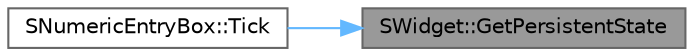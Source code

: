 digraph "SWidget::GetPersistentState"
{
 // INTERACTIVE_SVG=YES
 // LATEX_PDF_SIZE
  bgcolor="transparent";
  edge [fontname=Helvetica,fontsize=10,labelfontname=Helvetica,labelfontsize=10];
  node [fontname=Helvetica,fontsize=10,shape=box,height=0.2,width=0.4];
  rankdir="RL";
  Node1 [id="Node000001",label="SWidget::GetPersistentState",height=0.2,width=0.4,color="gray40", fillcolor="grey60", style="filled", fontcolor="black",tooltip=" "];
  Node1 -> Node2 [id="edge1_Node000001_Node000002",dir="back",color="steelblue1",style="solid",tooltip=" "];
  Node2 [id="Node000002",label="SNumericEntryBox::Tick",height=0.2,width=0.4,color="grey40", fillcolor="white", style="filled",URL="$dc/db6/classSNumericEntryBox.html#a5addd0ef3247003760114e0c2b5a0631",tooltip="Caches the value and performs widget visibility maintenance."];
}
